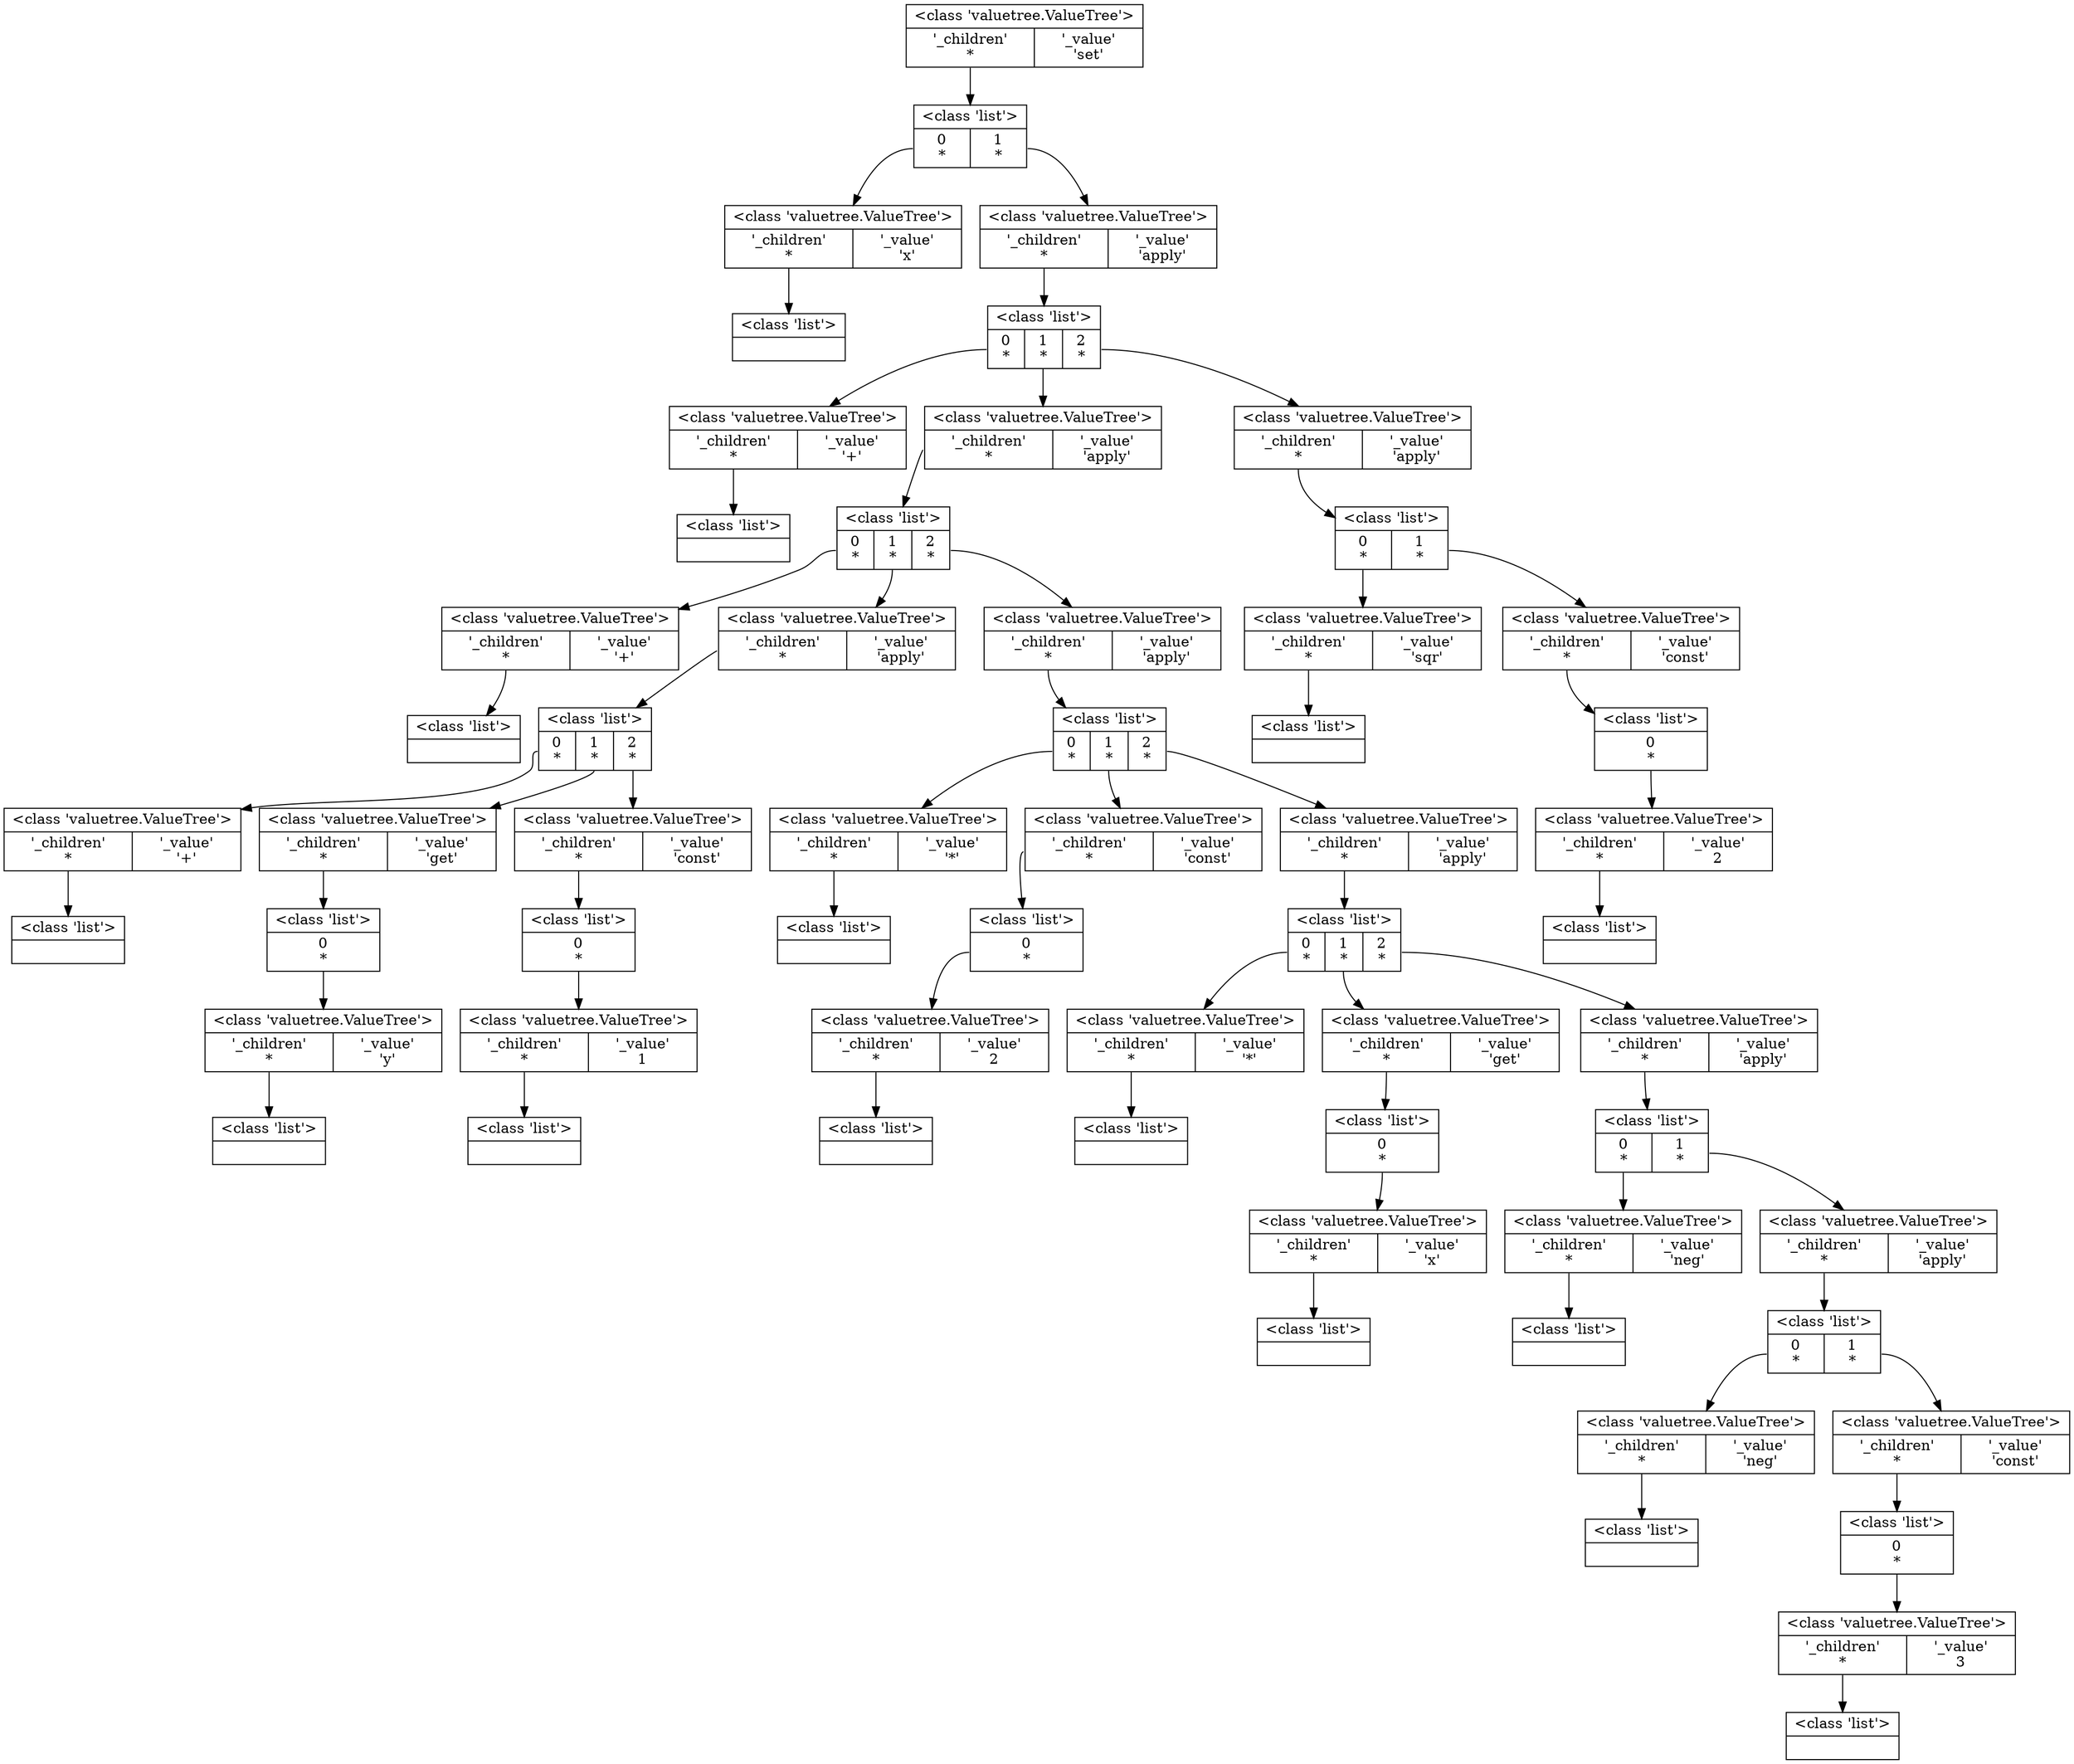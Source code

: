 digraph structure {
ordering=out;
node [height=.1];
rankdir=TB;
4323460656 [shape=record, height=.1, label="{ \<class 'valuetree.ValueTree'\> | { <f0> '_children'\n* | <f1> '_value'\n'set' }   }"];
4323438792 [shape=record, height=.1, label="{ \<class 'list'\> | { <f0> 0\n* | <f1> 1\n* } }"];
4323460320 [shape=record, height=.1, label="{ \<class 'valuetree.ValueTree'\> | { <f0> '_children'\n* | <f1> '_value'\n'x' }   }"];
4323124424 [shape=record, height=.1, label="{ \<class 'list'\> | {  } }"];
4323460768 [shape=record, height=.1, label="{ \<class 'valuetree.ValueTree'\> | { <f0> '_children'\n* | <f1> '_value'\n'apply' }   }"];
4323115336 [shape=record, height=.1, label="{ \<class 'list'\> | { <f0> 0\n* | <f1> 1\n* | <f2> 2\n* } }"];
4323459536 [shape=record, height=.1, label="{ \<class 'valuetree.ValueTree'\> | { <f0> '_children'\n* | <f1> '_value'\n'+' }   }"];
4323302728 [shape=record, height=.1, label="{ \<class 'list'\> | {  } }"];
4323459424 [shape=record, height=.1, label="{ \<class 'valuetree.ValueTree'\> | { <f0> '_children'\n* | <f1> '_value'\n'apply' }   }"];
4323442632 [shape=record, height=.1, label="{ \<class 'list'\> | { <f0> 0\n* | <f1> 1\n* | <f2> 2\n* } }"];
4323393488 [shape=record, height=.1, label="{ \<class 'valuetree.ValueTree'\> | { <f0> '_children'\n* | <f1> '_value'\n'+' }   }"];
4323451080 [shape=record, height=.1, label="{ \<class 'list'\> | {  } }"];
4323459704 [shape=record, height=.1, label="{ \<class 'valuetree.ValueTree'\> | { <f0> '_children'\n* | <f1> '_value'\n'apply' }   }"];
4323451912 [shape=record, height=.1, label="{ \<class 'list'\> | { <f0> 0\n* | <f1> 1\n* | <f2> 2\n* } }"];
4323459480 [shape=record, height=.1, label="{ \<class 'valuetree.ValueTree'\> | { <f0> '_children'\n* | <f1> '_value'\n'+' }   }"];
4323451976 [shape=record, height=.1, label="{ \<class 'list'\> | {  } }"];
4323459368 [shape=record, height=.1, label="{ \<class 'valuetree.ValueTree'\> | { <f0> '_children'\n* | <f1> '_value'\n'get' }   }"];
4323452104 [shape=record, height=.1, label="{ \<class 'list'\> | { <f0> 0\n* } }"];
4323459312 [shape=record, height=.1, label="{ \<class 'valuetree.ValueTree'\> | { <f0> '_children'\n* | <f1> '_value'\n'y' }   }"];
4323452168 [shape=record, height=.1, label="{ \<class 'list'\> | {  } }"];
4323459592 [shape=record, height=.1, label="{ \<class 'valuetree.ValueTree'\> | { <f0> '_children'\n* | <f1> '_value'\n'const' }   }"];
4323452040 [shape=record, height=.1, label="{ \<class 'list'\> | { <f0> 0\n* } }"];
4323459200 [shape=record, height=.1, label="{ \<class 'valuetree.ValueTree'\> | { <f0> '_children'\n* | <f1> '_value'\n1 }   }"];
4323452232 [shape=record, height=.1, label="{ \<class 'list'\> | {  } }"];
4323460600 [shape=record, height=.1, label="{ \<class 'valuetree.ValueTree'\> | { <f0> '_children'\n* | <f1> '_value'\n'apply' }   }"];
4323451016 [shape=record, height=.1, label="{ \<class 'list'\> | { <f0> 0\n* | <f1> 1\n* | <f2> 2\n* } }"];
4323459872 [shape=record, height=.1, label="{ \<class 'valuetree.ValueTree'\> | { <f0> '_children'\n* | <f1> '_value'\n'*' }   }"];
4323450952 [shape=record, height=.1, label="{ \<class 'list'\> | {  } }"];
4323459648 [shape=record, height=.1, label="{ \<class 'valuetree.ValueTree'\> | { <f0> '_children'\n* | <f1> '_value'\n'const' }   }"];
4323451784 [shape=record, height=.1, label="{ \<class 'list'\> | { <f0> 0\n* } }"];
4323459144 [shape=record, height=.1, label="{ \<class 'valuetree.ValueTree'\> | { <f0> '_children'\n* | <f1> '_value'\n2 }   }"];
4323451720 [shape=record, height=.1, label="{ \<class 'list'\> | {  } }"];
4323460432 [shape=record, height=.1, label="{ \<class 'valuetree.ValueTree'\> | { <f0> '_children'\n* | <f1> '_value'\n'apply' }   }"];
4323451144 [shape=record, height=.1, label="{ \<class 'list'\> | { <f0> 0\n* | <f1> 1\n* | <f2> 2\n* } }"];
4323460096 [shape=record, height=.1, label="{ \<class 'valuetree.ValueTree'\> | { <f0> '_children'\n* | <f1> '_value'\n'*' }   }"];
4323451208 [shape=record, height=.1, label="{ \<class 'list'\> | {  } }"];
4323460040 [shape=record, height=.1, label="{ \<class 'valuetree.ValueTree'\> | { <f0> '_children'\n* | <f1> '_value'\n'get' }   }"];
4323451656 [shape=record, height=.1, label="{ \<class 'list'\> | { <f0> 0\n* } }"];
4323459256 [shape=record, height=.1, label="{ \<class 'valuetree.ValueTree'\> | { <f0> '_children'\n* | <f1> '_value'\n'x' }   }"];
4323451848 [shape=record, height=.1, label="{ \<class 'list'\> | {  } }"];
4323460208 [shape=record, height=.1, label="{ \<class 'valuetree.ValueTree'\> | { <f0> '_children'\n* | <f1> '_value'\n'apply' }   }"];
4323451272 [shape=record, height=.1, label="{ \<class 'list'\> | { <f0> 0\n* | <f1> 1\n* } }"];
4323460152 [shape=record, height=.1, label="{ \<class 'valuetree.ValueTree'\> | { <f0> '_children'\n* | <f1> '_value'\n'neg' }   }"];
4323451336 [shape=record, height=.1, label="{ \<class 'list'\> | {  } }"];
4323460488 [shape=record, height=.1, label="{ \<class 'valuetree.ValueTree'\> | { <f0> '_children'\n* | <f1> '_value'\n'apply' }   }"];
4323451400 [shape=record, height=.1, label="{ \<class 'list'\> | { <f0> 0\n* | <f1> 1\n* } }"];
4323460264 [shape=record, height=.1, label="{ \<class 'valuetree.ValueTree'\> | { <f0> '_children'\n* | <f1> '_value'\n'neg' }   }"];
4323451464 [shape=record, height=.1, label="{ \<class 'list'\> | {  } }"];
4323460376 [shape=record, height=.1, label="{ \<class 'valuetree.ValueTree'\> | { <f0> '_children'\n* | <f1> '_value'\n'const' }   }"];
4323451528 [shape=record, height=.1, label="{ \<class 'list'\> | { <f0> 0\n* } }"];
4323459928 [shape=record, height=.1, label="{ \<class 'valuetree.ValueTree'\> | { <f0> '_children'\n* | <f1> '_value'\n3 }   }"];
4323451592 [shape=record, height=.1, label="{ \<class 'list'\> | {  } }"];
4323460992 [shape=record, height=.1, label="{ \<class 'valuetree.ValueTree'\> | { <f0> '_children'\n* | <f1> '_value'\n'apply' }   }"];
4323438856 [shape=record, height=.1, label="{ \<class 'list'\> | { <f0> 0\n* | <f1> 1\n* } }"];
4323460712 [shape=record, height=.1, label="{ \<class 'valuetree.ValueTree'\> | { <f0> '_children'\n* | <f1> '_value'\n'sqr' }   }"];
4323303048 [shape=record, height=.1, label="{ \<class 'list'\> | {  } }"];
4323459760 [shape=record, height=.1, label="{ \<class 'valuetree.ValueTree'\> | { <f0> '_children'\n* | <f1> '_value'\n'const' }   }"];
4323442504 [shape=record, height=.1, label="{ \<class 'list'\> | { <f0> 0\n* } }"];
4323459816 [shape=record, height=.1, label="{ \<class 'valuetree.ValueTree'\> | { <f0> '_children'\n* | <f1> '_value'\n2 }   }"];
4323442568 [shape=record, height=.1, label="{ \<class 'list'\> | {  } }"];
4323460656:<f0> -> 4323438792;
4323438792:<f0> -> 4323460320;
4323460320:<f0> -> 4323124424;
4323438792:<f1> -> 4323460768;
4323460768:<f0> -> 4323115336;
4323115336:<f0> -> 4323459536;
4323459536:<f0> -> 4323302728;
4323115336:<f1> -> 4323459424;
4323459424:<f0> -> 4323442632;
4323442632:<f0> -> 4323393488;
4323393488:<f0> -> 4323451080;
4323442632:<f1> -> 4323459704;
4323459704:<f0> -> 4323451912;
4323451912:<f0> -> 4323459480;
4323459480:<f0> -> 4323451976;
4323451912:<f1> -> 4323459368;
4323459368:<f0> -> 4323452104;
4323452104:<f0> -> 4323459312;
4323459312:<f0> -> 4323452168;
4323451912:<f2> -> 4323459592;
4323459592:<f0> -> 4323452040;
4323452040:<f0> -> 4323459200;
4323459200:<f0> -> 4323452232;
4323442632:<f2> -> 4323460600;
4323460600:<f0> -> 4323451016;
4323451016:<f0> -> 4323459872;
4323459872:<f0> -> 4323450952;
4323451016:<f1> -> 4323459648;
4323459648:<f0> -> 4323451784;
4323451784:<f0> -> 4323459144;
4323459144:<f0> -> 4323451720;
4323451016:<f2> -> 4323460432;
4323460432:<f0> -> 4323451144;
4323451144:<f0> -> 4323460096;
4323460096:<f0> -> 4323451208;
4323451144:<f1> -> 4323460040;
4323460040:<f0> -> 4323451656;
4323451656:<f0> -> 4323459256;
4323459256:<f0> -> 4323451848;
4323451144:<f2> -> 4323460208;
4323460208:<f0> -> 4323451272;
4323451272:<f0> -> 4323460152;
4323460152:<f0> -> 4323451336;
4323451272:<f1> -> 4323460488;
4323460488:<f0> -> 4323451400;
4323451400:<f0> -> 4323460264;
4323460264:<f0> -> 4323451464;
4323451400:<f1> -> 4323460376;
4323460376:<f0> -> 4323451528;
4323451528:<f0> -> 4323459928;
4323459928:<f0> -> 4323451592;
4323115336:<f2> -> 4323460992;
4323460992:<f0> -> 4323438856;
4323438856:<f0> -> 4323460712;
4323460712:<f0> -> 4323303048;
4323438856:<f1> -> 4323459760;
4323459760:<f0> -> 4323442504;
4323442504:<f0> -> 4323459816;
4323459816:<f0> -> 4323442568;
}
